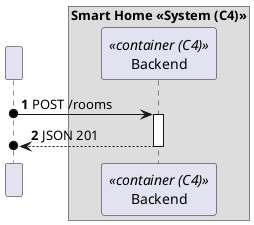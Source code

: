 @startuml
'https://plantuml.com/sequence-diagram
!pragma layout smetana

autonumber

participant " " as HTTP

box "Smart Home <<System (C4)>>"
    participant "Backend" as Backend<<container (C4)>>
end box


HTTP o-> Backend: POST /rooms
activate Backend

Backend -->o HTTP: JSON 201
deactivate Backend



@enduml